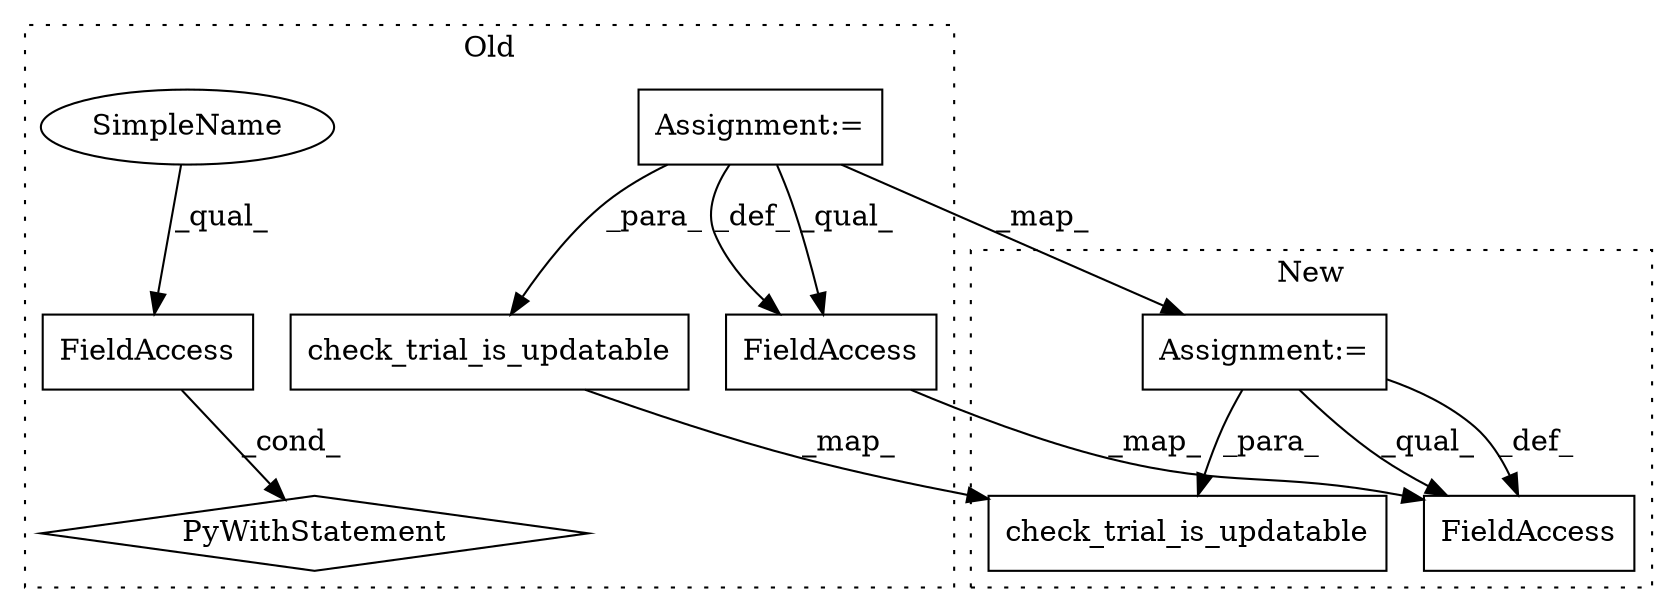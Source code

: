 digraph G {
subgraph cluster0 {
1 [label="check_trial_is_updatable" a="32" s="12658,12703" l="25,1" shape="box"];
4 [label="Assignment:=" a="7" s="12619" l="1" shape="box"];
5 [label="FieldAccess" a="22" s="12722" l="10" shape="box"];
6 [label="PyWithStatement" a="104" s="12712,12732" l="10,2" shape="diamond"];
8 [label="FieldAccess" a="22" s="12837" l="16" shape="box"];
9 [label="SimpleName" a="42" s="12722" l="4" shape="ellipse"];
label = "Old";
style="dotted";
}
subgraph cluster1 {
2 [label="check_trial_is_updatable" a="32" s="12096,12141" l="25,1" shape="box"];
3 [label="Assignment:=" a="7" s="12057" l="1" shape="box"];
7 [label="FieldAccess" a="22" s="12239" l="16" shape="box"];
label = "New";
style="dotted";
}
1 -> 2 [label="_map_"];
3 -> 2 [label="_para_"];
3 -> 7 [label="_qual_"];
3 -> 7 [label="_def_"];
4 -> 8 [label="_def_"];
4 -> 8 [label="_qual_"];
4 -> 1 [label="_para_"];
4 -> 3 [label="_map_"];
5 -> 6 [label="_cond_"];
8 -> 7 [label="_map_"];
9 -> 5 [label="_qual_"];
}